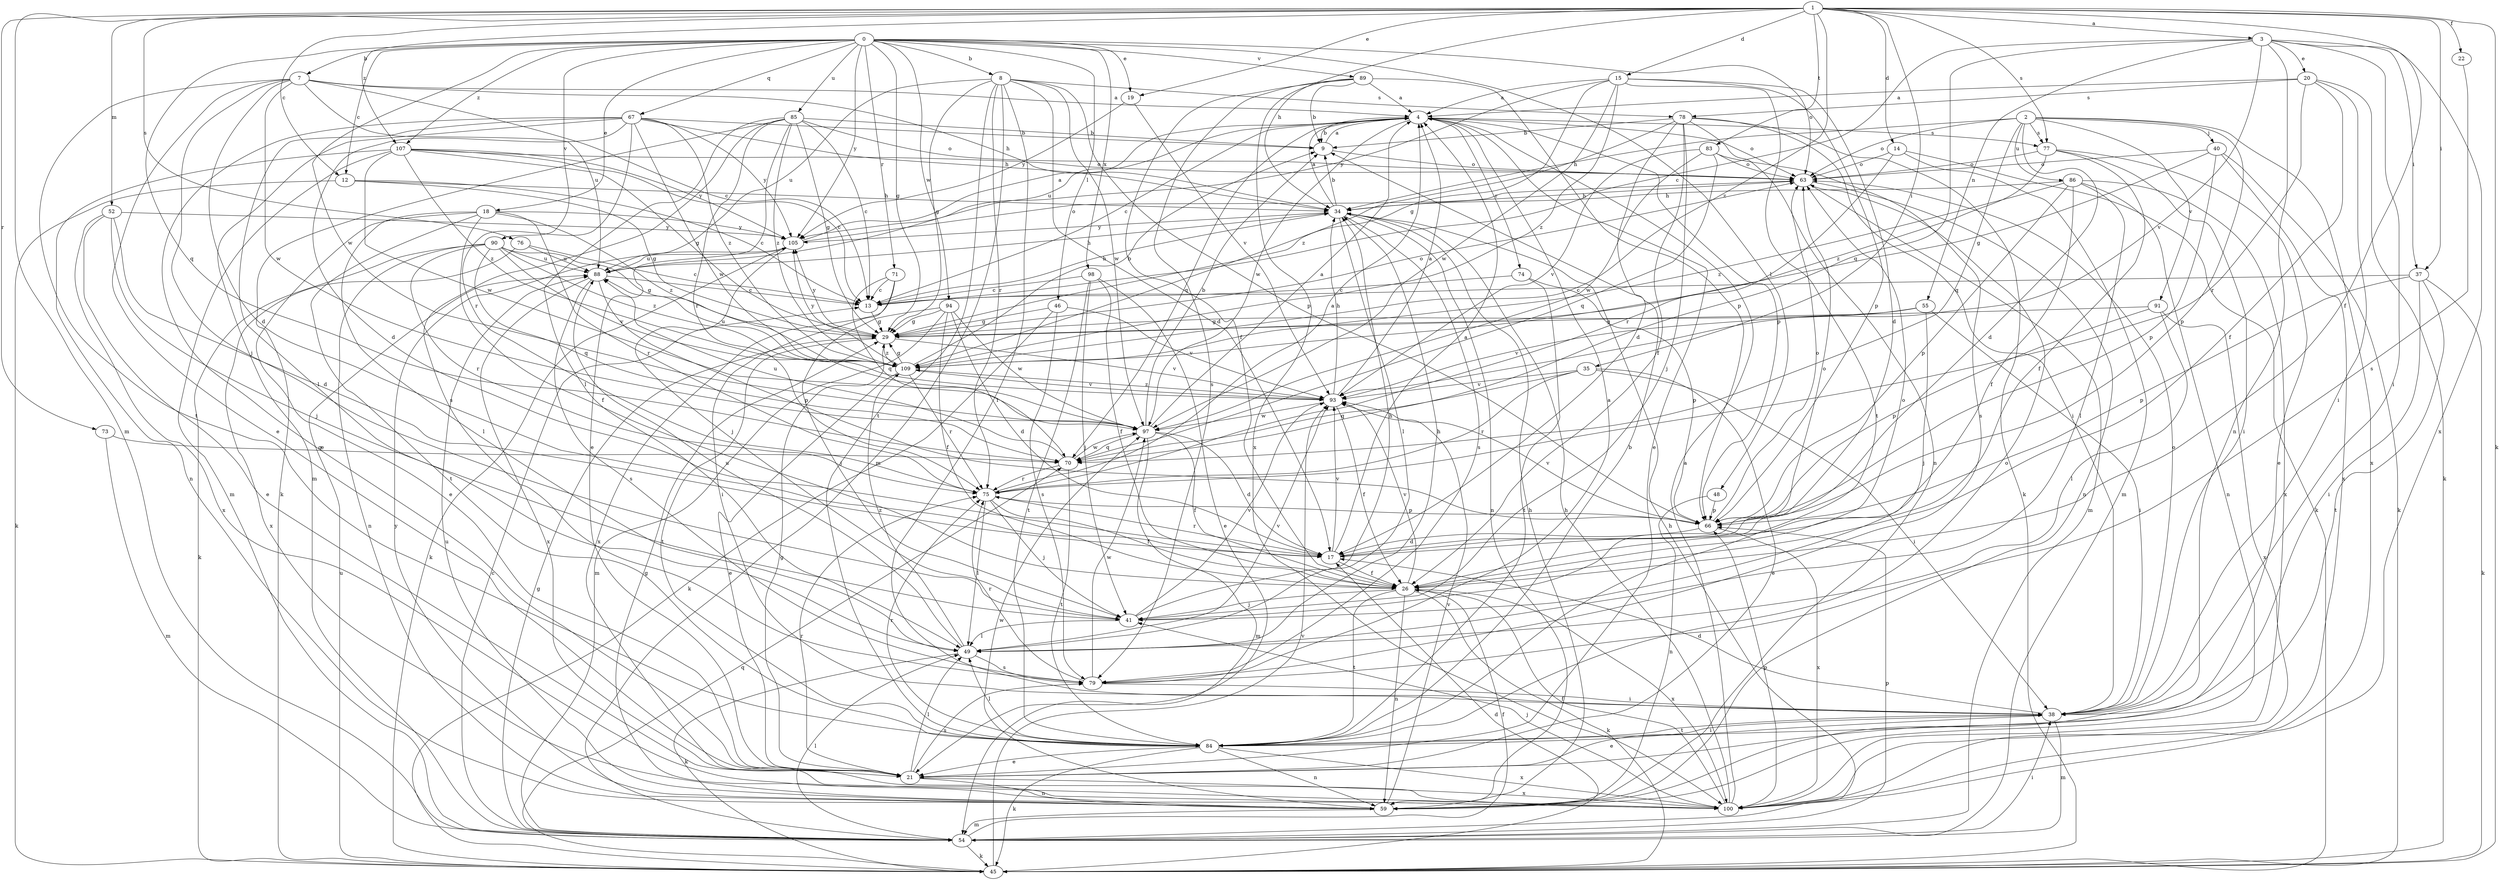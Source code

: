 strict digraph  {
0;
1;
2;
3;
4;
7;
8;
9;
12;
13;
14;
15;
17;
18;
19;
20;
21;
22;
26;
29;
34;
35;
37;
38;
40;
41;
45;
46;
48;
49;
52;
54;
55;
59;
63;
66;
67;
70;
71;
73;
74;
75;
76;
77;
78;
79;
83;
84;
85;
86;
88;
89;
90;
91;
93;
94;
97;
98;
100;
105;
107;
109;
0 -> 7  [label=b];
0 -> 8  [label=b];
0 -> 12  [label=c];
0 -> 18  [label=e];
0 -> 19  [label=e];
0 -> 29  [label=g];
0 -> 46  [label=l];
0 -> 48  [label=l];
0 -> 63  [label=o];
0 -> 67  [label=q];
0 -> 70  [label=q];
0 -> 71  [label=r];
0 -> 85  [label=u];
0 -> 89  [label=v];
0 -> 90  [label=v];
0 -> 94  [label=w];
0 -> 97  [label=w];
0 -> 98  [label=x];
0 -> 105  [label=y];
0 -> 107  [label=z];
1 -> 3  [label=a];
1 -> 12  [label=c];
1 -> 14  [label=d];
1 -> 15  [label=d];
1 -> 19  [label=e];
1 -> 22  [label=f];
1 -> 26  [label=f];
1 -> 34  [label=h];
1 -> 35  [label=i];
1 -> 37  [label=i];
1 -> 45  [label=k];
1 -> 52  [label=m];
1 -> 54  [label=m];
1 -> 73  [label=r];
1 -> 76  [label=s];
1 -> 77  [label=s];
1 -> 83  [label=t];
1 -> 107  [label=z];
1 -> 109  [label=z];
2 -> 17  [label=d];
2 -> 34  [label=h];
2 -> 40  [label=j];
2 -> 63  [label=o];
2 -> 66  [label=p];
2 -> 70  [label=q];
2 -> 77  [label=s];
2 -> 86  [label=u];
2 -> 91  [label=v];
2 -> 100  [label=x];
3 -> 13  [label=c];
3 -> 20  [label=e];
3 -> 37  [label=i];
3 -> 38  [label=i];
3 -> 55  [label=n];
3 -> 59  [label=n];
3 -> 70  [label=q];
3 -> 93  [label=v];
3 -> 100  [label=x];
4 -> 9  [label=b];
4 -> 13  [label=c];
4 -> 21  [label=e];
4 -> 63  [label=o];
4 -> 66  [label=p];
4 -> 70  [label=q];
4 -> 74  [label=r];
4 -> 77  [label=s];
4 -> 88  [label=u];
4 -> 97  [label=w];
7 -> 4  [label=a];
7 -> 13  [label=c];
7 -> 17  [label=d];
7 -> 21  [label=e];
7 -> 34  [label=h];
7 -> 41  [label=j];
7 -> 84  [label=t];
7 -> 88  [label=u];
7 -> 97  [label=w];
8 -> 17  [label=d];
8 -> 29  [label=g];
8 -> 38  [label=i];
8 -> 54  [label=m];
8 -> 66  [label=p];
8 -> 75  [label=r];
8 -> 78  [label=s];
8 -> 84  [label=t];
8 -> 88  [label=u];
8 -> 97  [label=w];
9 -> 4  [label=a];
9 -> 63  [label=o];
12 -> 13  [label=c];
12 -> 29  [label=g];
12 -> 34  [label=h];
12 -> 45  [label=k];
13 -> 29  [label=g];
13 -> 34  [label=h];
14 -> 45  [label=k];
14 -> 54  [label=m];
14 -> 63  [label=o];
14 -> 75  [label=r];
15 -> 4  [label=a];
15 -> 17  [label=d];
15 -> 29  [label=g];
15 -> 66  [label=p];
15 -> 84  [label=t];
15 -> 97  [label=w];
15 -> 105  [label=y];
15 -> 109  [label=z];
17 -> 4  [label=a];
17 -> 26  [label=f];
17 -> 63  [label=o];
17 -> 75  [label=r];
17 -> 93  [label=v];
18 -> 21  [label=e];
18 -> 26  [label=f];
18 -> 49  [label=l];
18 -> 75  [label=r];
18 -> 84  [label=t];
18 -> 105  [label=y];
18 -> 109  [label=z];
19 -> 93  [label=v];
19 -> 105  [label=y];
20 -> 4  [label=a];
20 -> 26  [label=f];
20 -> 38  [label=i];
20 -> 45  [label=k];
20 -> 75  [label=r];
20 -> 78  [label=s];
21 -> 29  [label=g];
21 -> 49  [label=l];
21 -> 59  [label=n];
21 -> 75  [label=r];
21 -> 79  [label=s];
21 -> 100  [label=x];
22 -> 79  [label=s];
26 -> 41  [label=j];
26 -> 45  [label=k];
26 -> 59  [label=n];
26 -> 84  [label=t];
26 -> 93  [label=v];
26 -> 100  [label=x];
29 -> 63  [label=o];
29 -> 84  [label=t];
29 -> 93  [label=v];
29 -> 105  [label=y];
29 -> 109  [label=z];
34 -> 4  [label=a];
34 -> 9  [label=b];
34 -> 49  [label=l];
34 -> 59  [label=n];
34 -> 79  [label=s];
34 -> 105  [label=y];
35 -> 21  [label=e];
35 -> 38  [label=i];
35 -> 70  [label=q];
35 -> 75  [label=r];
35 -> 93  [label=v];
37 -> 13  [label=c];
37 -> 38  [label=i];
37 -> 45  [label=k];
37 -> 66  [label=p];
37 -> 84  [label=t];
38 -> 17  [label=d];
38 -> 21  [label=e];
38 -> 54  [label=m];
38 -> 63  [label=o];
38 -> 84  [label=t];
40 -> 29  [label=g];
40 -> 45  [label=k];
40 -> 63  [label=o];
40 -> 66  [label=p];
40 -> 100  [label=x];
41 -> 34  [label=h];
41 -> 49  [label=l];
41 -> 63  [label=o];
41 -> 93  [label=v];
45 -> 17  [label=d];
45 -> 70  [label=q];
45 -> 88  [label=u];
45 -> 93  [label=v];
46 -> 29  [label=g];
46 -> 45  [label=k];
46 -> 79  [label=s];
46 -> 93  [label=v];
48 -> 59  [label=n];
48 -> 66  [label=p];
49 -> 34  [label=h];
49 -> 45  [label=k];
49 -> 79  [label=s];
49 -> 88  [label=u];
49 -> 93  [label=v];
49 -> 109  [label=z];
52 -> 17  [label=d];
52 -> 21  [label=e];
52 -> 41  [label=j];
52 -> 100  [label=x];
52 -> 105  [label=y];
54 -> 13  [label=c];
54 -> 26  [label=f];
54 -> 29  [label=g];
54 -> 34  [label=h];
54 -> 38  [label=i];
54 -> 45  [label=k];
54 -> 49  [label=l];
54 -> 66  [label=p];
55 -> 29  [label=g];
55 -> 38  [label=i];
55 -> 41  [label=j];
55 -> 93  [label=v];
59 -> 29  [label=g];
59 -> 34  [label=h];
59 -> 54  [label=m];
59 -> 88  [label=u];
59 -> 93  [label=v];
59 -> 97  [label=w];
59 -> 105  [label=y];
63 -> 34  [label=h];
63 -> 54  [label=m];
63 -> 59  [label=n];
66 -> 17  [label=d];
66 -> 63  [label=o];
66 -> 93  [label=v];
66 -> 100  [label=x];
67 -> 9  [label=b];
67 -> 17  [label=d];
67 -> 21  [label=e];
67 -> 34  [label=h];
67 -> 49  [label=l];
67 -> 54  [label=m];
67 -> 75  [label=r];
67 -> 97  [label=w];
67 -> 105  [label=y];
67 -> 109  [label=z];
70 -> 75  [label=r];
70 -> 84  [label=t];
70 -> 88  [label=u];
70 -> 97  [label=w];
71 -> 13  [label=c];
71 -> 38  [label=i];
71 -> 70  [label=q];
71 -> 100  [label=x];
73 -> 54  [label=m];
73 -> 70  [label=q];
74 -> 13  [label=c];
74 -> 66  [label=p];
74 -> 84  [label=t];
75 -> 4  [label=a];
75 -> 26  [label=f];
75 -> 41  [label=j];
75 -> 49  [label=l];
75 -> 66  [label=p];
76 -> 13  [label=c];
76 -> 88  [label=u];
76 -> 100  [label=x];
77 -> 21  [label=e];
77 -> 26  [label=f];
77 -> 38  [label=i];
77 -> 63  [label=o];
77 -> 109  [label=z];
78 -> 9  [label=b];
78 -> 17  [label=d];
78 -> 26  [label=f];
78 -> 38  [label=i];
78 -> 41  [label=j];
78 -> 45  [label=k];
78 -> 59  [label=n];
78 -> 109  [label=z];
79 -> 4  [label=a];
79 -> 38  [label=i];
79 -> 75  [label=r];
79 -> 97  [label=w];
83 -> 63  [label=o];
83 -> 70  [label=q];
83 -> 79  [label=s];
83 -> 93  [label=v];
83 -> 97  [label=w];
84 -> 9  [label=b];
84 -> 21  [label=e];
84 -> 38  [label=i];
84 -> 45  [label=k];
84 -> 49  [label=l];
84 -> 59  [label=n];
84 -> 63  [label=o];
84 -> 75  [label=r];
84 -> 100  [label=x];
85 -> 9  [label=b];
85 -> 13  [label=c];
85 -> 21  [label=e];
85 -> 29  [label=g];
85 -> 45  [label=k];
85 -> 49  [label=l];
85 -> 63  [label=o];
85 -> 75  [label=r];
85 -> 79  [label=s];
85 -> 109  [label=z];
86 -> 26  [label=f];
86 -> 34  [label=h];
86 -> 49  [label=l];
86 -> 59  [label=n];
86 -> 66  [label=p];
86 -> 100  [label=x];
86 -> 109  [label=z];
88 -> 13  [label=c];
88 -> 34  [label=h];
88 -> 66  [label=p];
88 -> 79  [label=s];
88 -> 100  [label=x];
89 -> 4  [label=a];
89 -> 9  [label=b];
89 -> 26  [label=f];
89 -> 66  [label=p];
89 -> 79  [label=s];
89 -> 100  [label=x];
90 -> 29  [label=g];
90 -> 45  [label=k];
90 -> 59  [label=n];
90 -> 70  [label=q];
90 -> 75  [label=r];
90 -> 88  [label=u];
90 -> 93  [label=v];
90 -> 109  [label=z];
91 -> 29  [label=g];
91 -> 49  [label=l];
91 -> 66  [label=p];
91 -> 100  [label=x];
93 -> 4  [label=a];
93 -> 26  [label=f];
93 -> 34  [label=h];
93 -> 97  [label=w];
93 -> 109  [label=z];
94 -> 17  [label=d];
94 -> 26  [label=f];
94 -> 29  [label=g];
94 -> 41  [label=j];
94 -> 54  [label=m];
94 -> 97  [label=w];
97 -> 4  [label=a];
97 -> 9  [label=b];
97 -> 17  [label=d];
97 -> 26  [label=f];
97 -> 54  [label=m];
97 -> 70  [label=q];
98 -> 13  [label=c];
98 -> 21  [label=e];
98 -> 26  [label=f];
98 -> 41  [label=j];
98 -> 84  [label=t];
100 -> 4  [label=a];
100 -> 26  [label=f];
100 -> 34  [label=h];
100 -> 41  [label=j];
100 -> 66  [label=p];
105 -> 4  [label=a];
105 -> 41  [label=j];
105 -> 45  [label=k];
105 -> 63  [label=o];
105 -> 88  [label=u];
107 -> 13  [label=c];
107 -> 29  [label=g];
107 -> 54  [label=m];
107 -> 59  [label=n];
107 -> 63  [label=o];
107 -> 97  [label=w];
107 -> 105  [label=y];
107 -> 109  [label=z];
109 -> 9  [label=b];
109 -> 21  [label=e];
109 -> 29  [label=g];
109 -> 75  [label=r];
109 -> 88  [label=u];
109 -> 93  [label=v];
109 -> 105  [label=y];
}
